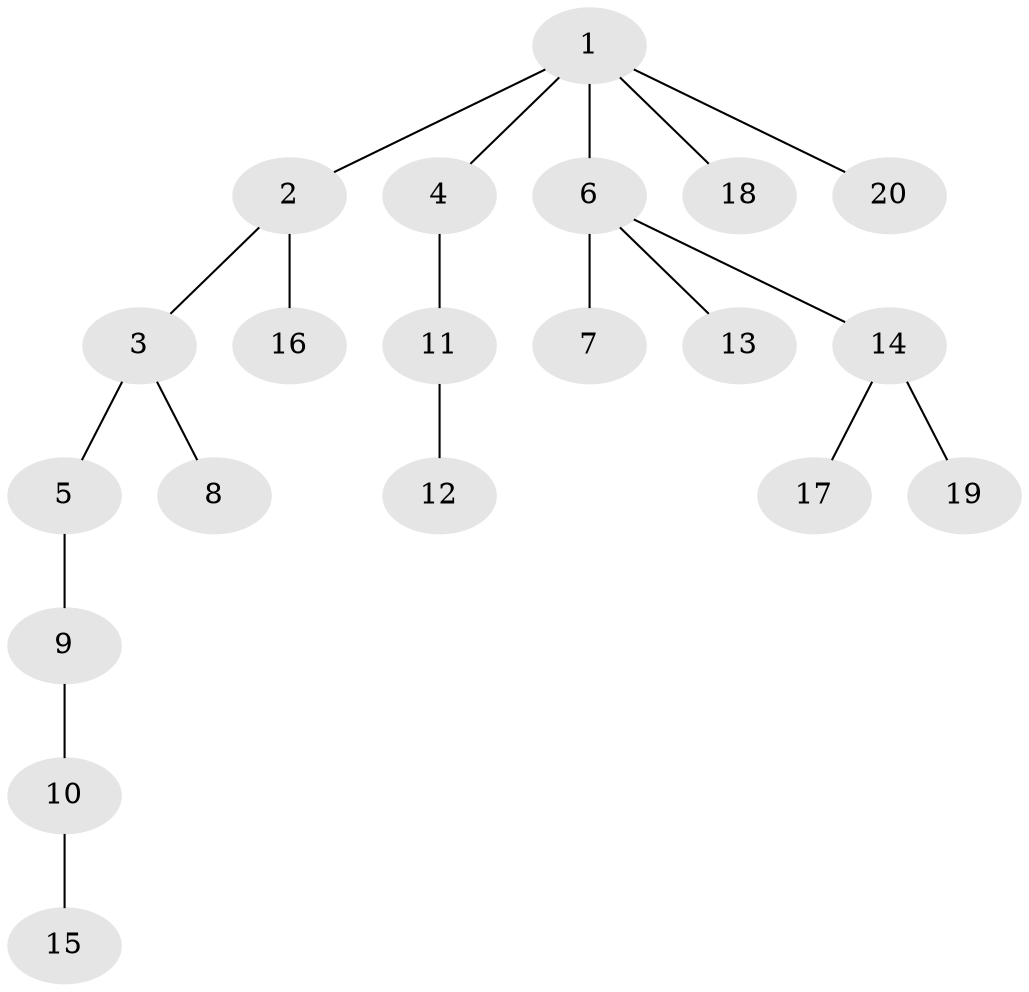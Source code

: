 // Generated by graph-tools (version 1.1) at 2025/46/02/15/25 05:46:28]
// undirected, 20 vertices, 19 edges
graph export_dot {
graph [start="1"]
  node [color=gray90,style=filled];
  1;
  2;
  3;
  4;
  5;
  6;
  7;
  8;
  9;
  10;
  11;
  12;
  13;
  14;
  15;
  16;
  17;
  18;
  19;
  20;
  1 -- 2;
  1 -- 4;
  1 -- 6;
  1 -- 18;
  1 -- 20;
  2 -- 3;
  2 -- 16;
  3 -- 5;
  3 -- 8;
  4 -- 11;
  5 -- 9;
  6 -- 7;
  6 -- 13;
  6 -- 14;
  9 -- 10;
  10 -- 15;
  11 -- 12;
  14 -- 17;
  14 -- 19;
}

